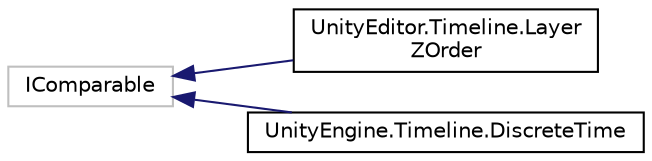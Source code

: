digraph "Graphical Class Hierarchy"
{
 // LATEX_PDF_SIZE
  edge [fontname="Helvetica",fontsize="10",labelfontname="Helvetica",labelfontsize="10"];
  node [fontname="Helvetica",fontsize="10",shape=record];
  rankdir="LR";
  Node475 [label="IComparable",height=0.2,width=0.4,color="grey75", fillcolor="white", style="filled",tooltip=" "];
  Node475 -> Node0 [dir="back",color="midnightblue",fontsize="10",style="solid",fontname="Helvetica"];
  Node0 [label="UnityEditor.Timeline.Layer\lZOrder",height=0.2,width=0.4,color="black", fillcolor="white", style="filled",URL="$struct_unity_editor_1_1_timeline_1_1_layer_z_order.html",tooltip=" "];
  Node475 -> Node477 [dir="back",color="midnightblue",fontsize="10",style="solid",fontname="Helvetica"];
  Node477 [label="UnityEngine.Timeline.DiscreteTime",height=0.2,width=0.4,color="black", fillcolor="white", style="filled",URL="$struct_unity_engine_1_1_timeline_1_1_discrete_time.html",tooltip=" "];
}
